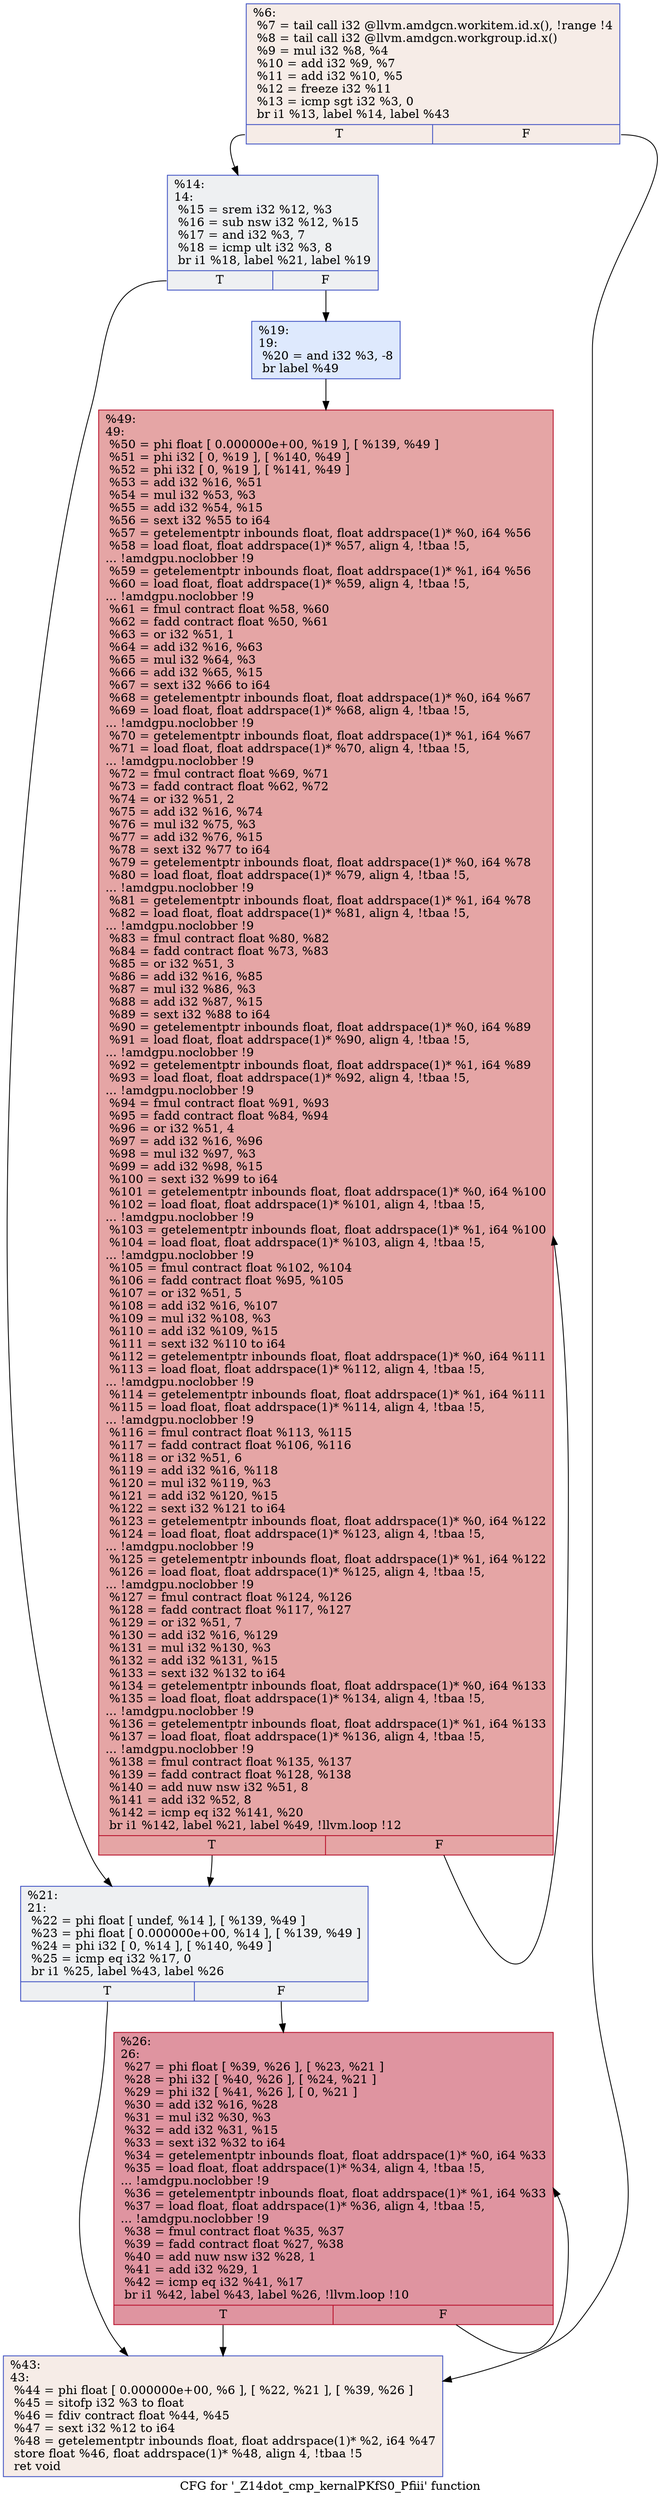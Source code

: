 digraph "CFG for '_Z14dot_cmp_kernalPKfS0_Pfiii' function" {
	label="CFG for '_Z14dot_cmp_kernalPKfS0_Pfiii' function";

	Node0x4ff7650 [shape=record,color="#3d50c3ff", style=filled, fillcolor="#ead5c970",label="{%6:\l  %7 = tail call i32 @llvm.amdgcn.workitem.id.x(), !range !4\l  %8 = tail call i32 @llvm.amdgcn.workgroup.id.x()\l  %9 = mul i32 %8, %4\l  %10 = add i32 %9, %7\l  %11 = add i32 %10, %5\l  %12 = freeze i32 %11\l  %13 = icmp sgt i32 %3, 0\l  br i1 %13, label %14, label %43\l|{<s0>T|<s1>F}}"];
	Node0x4ff7650:s0 -> Node0x4ff6880;
	Node0x4ff7650:s1 -> Node0x4ff8f20;
	Node0x4ff6880 [shape=record,color="#3d50c3ff", style=filled, fillcolor="#d9dce170",label="{%14:\l14:                                               \l  %15 = srem i32 %12, %3\l  %16 = sub nsw i32 %12, %15\l  %17 = and i32 %3, 7\l  %18 = icmp ult i32 %3, 8\l  br i1 %18, label %21, label %19\l|{<s0>T|<s1>F}}"];
	Node0x4ff6880:s0 -> Node0x4ff93b0;
	Node0x4ff6880:s1 -> Node0x4ff9400;
	Node0x4ff9400 [shape=record,color="#3d50c3ff", style=filled, fillcolor="#b5cdfa70",label="{%19:\l19:                                               \l  %20 = and i32 %3, -8\l  br label %49\l}"];
	Node0x4ff9400 -> Node0x4ff95d0;
	Node0x4ff93b0 [shape=record,color="#3d50c3ff", style=filled, fillcolor="#d9dce170",label="{%21:\l21:                                               \l  %22 = phi float [ undef, %14 ], [ %139, %49 ]\l  %23 = phi float [ 0.000000e+00, %14 ], [ %139, %49 ]\l  %24 = phi i32 [ 0, %14 ], [ %140, %49 ]\l  %25 = icmp eq i32 %17, 0\l  br i1 %25, label %43, label %26\l|{<s0>T|<s1>F}}"];
	Node0x4ff93b0:s0 -> Node0x4ff8f20;
	Node0x4ff93b0:s1 -> Node0x4ffa840;
	Node0x4ffa840 [shape=record,color="#b70d28ff", style=filled, fillcolor="#b70d2870",label="{%26:\l26:                                               \l  %27 = phi float [ %39, %26 ], [ %23, %21 ]\l  %28 = phi i32 [ %40, %26 ], [ %24, %21 ]\l  %29 = phi i32 [ %41, %26 ], [ 0, %21 ]\l  %30 = add i32 %16, %28\l  %31 = mul i32 %30, %3\l  %32 = add i32 %31, %15\l  %33 = sext i32 %32 to i64\l  %34 = getelementptr inbounds float, float addrspace(1)* %0, i64 %33\l  %35 = load float, float addrspace(1)* %34, align 4, !tbaa !5,\l... !amdgpu.noclobber !9\l  %36 = getelementptr inbounds float, float addrspace(1)* %1, i64 %33\l  %37 = load float, float addrspace(1)* %36, align 4, !tbaa !5,\l... !amdgpu.noclobber !9\l  %38 = fmul contract float %35, %37\l  %39 = fadd contract float %27, %38\l  %40 = add nuw nsw i32 %28, 1\l  %41 = add i32 %29, 1\l  %42 = icmp eq i32 %41, %17\l  br i1 %42, label %43, label %26, !llvm.loop !10\l|{<s0>T|<s1>F}}"];
	Node0x4ffa840:s0 -> Node0x4ff8f20;
	Node0x4ffa840:s1 -> Node0x4ffa840;
	Node0x4ff8f20 [shape=record,color="#3d50c3ff", style=filled, fillcolor="#ead5c970",label="{%43:\l43:                                               \l  %44 = phi float [ 0.000000e+00, %6 ], [ %22, %21 ], [ %39, %26 ]\l  %45 = sitofp i32 %3 to float\l  %46 = fdiv contract float %44, %45\l  %47 = sext i32 %12 to i64\l  %48 = getelementptr inbounds float, float addrspace(1)* %2, i64 %47\l  store float %46, float addrspace(1)* %48, align 4, !tbaa !5\l  ret void\l}"];
	Node0x4ff95d0 [shape=record,color="#b70d28ff", style=filled, fillcolor="#c5333470",label="{%49:\l49:                                               \l  %50 = phi float [ 0.000000e+00, %19 ], [ %139, %49 ]\l  %51 = phi i32 [ 0, %19 ], [ %140, %49 ]\l  %52 = phi i32 [ 0, %19 ], [ %141, %49 ]\l  %53 = add i32 %16, %51\l  %54 = mul i32 %53, %3\l  %55 = add i32 %54, %15\l  %56 = sext i32 %55 to i64\l  %57 = getelementptr inbounds float, float addrspace(1)* %0, i64 %56\l  %58 = load float, float addrspace(1)* %57, align 4, !tbaa !5,\l... !amdgpu.noclobber !9\l  %59 = getelementptr inbounds float, float addrspace(1)* %1, i64 %56\l  %60 = load float, float addrspace(1)* %59, align 4, !tbaa !5,\l... !amdgpu.noclobber !9\l  %61 = fmul contract float %58, %60\l  %62 = fadd contract float %50, %61\l  %63 = or i32 %51, 1\l  %64 = add i32 %16, %63\l  %65 = mul i32 %64, %3\l  %66 = add i32 %65, %15\l  %67 = sext i32 %66 to i64\l  %68 = getelementptr inbounds float, float addrspace(1)* %0, i64 %67\l  %69 = load float, float addrspace(1)* %68, align 4, !tbaa !5,\l... !amdgpu.noclobber !9\l  %70 = getelementptr inbounds float, float addrspace(1)* %1, i64 %67\l  %71 = load float, float addrspace(1)* %70, align 4, !tbaa !5,\l... !amdgpu.noclobber !9\l  %72 = fmul contract float %69, %71\l  %73 = fadd contract float %62, %72\l  %74 = or i32 %51, 2\l  %75 = add i32 %16, %74\l  %76 = mul i32 %75, %3\l  %77 = add i32 %76, %15\l  %78 = sext i32 %77 to i64\l  %79 = getelementptr inbounds float, float addrspace(1)* %0, i64 %78\l  %80 = load float, float addrspace(1)* %79, align 4, !tbaa !5,\l... !amdgpu.noclobber !9\l  %81 = getelementptr inbounds float, float addrspace(1)* %1, i64 %78\l  %82 = load float, float addrspace(1)* %81, align 4, !tbaa !5,\l... !amdgpu.noclobber !9\l  %83 = fmul contract float %80, %82\l  %84 = fadd contract float %73, %83\l  %85 = or i32 %51, 3\l  %86 = add i32 %16, %85\l  %87 = mul i32 %86, %3\l  %88 = add i32 %87, %15\l  %89 = sext i32 %88 to i64\l  %90 = getelementptr inbounds float, float addrspace(1)* %0, i64 %89\l  %91 = load float, float addrspace(1)* %90, align 4, !tbaa !5,\l... !amdgpu.noclobber !9\l  %92 = getelementptr inbounds float, float addrspace(1)* %1, i64 %89\l  %93 = load float, float addrspace(1)* %92, align 4, !tbaa !5,\l... !amdgpu.noclobber !9\l  %94 = fmul contract float %91, %93\l  %95 = fadd contract float %84, %94\l  %96 = or i32 %51, 4\l  %97 = add i32 %16, %96\l  %98 = mul i32 %97, %3\l  %99 = add i32 %98, %15\l  %100 = sext i32 %99 to i64\l  %101 = getelementptr inbounds float, float addrspace(1)* %0, i64 %100\l  %102 = load float, float addrspace(1)* %101, align 4, !tbaa !5,\l... !amdgpu.noclobber !9\l  %103 = getelementptr inbounds float, float addrspace(1)* %1, i64 %100\l  %104 = load float, float addrspace(1)* %103, align 4, !tbaa !5,\l... !amdgpu.noclobber !9\l  %105 = fmul contract float %102, %104\l  %106 = fadd contract float %95, %105\l  %107 = or i32 %51, 5\l  %108 = add i32 %16, %107\l  %109 = mul i32 %108, %3\l  %110 = add i32 %109, %15\l  %111 = sext i32 %110 to i64\l  %112 = getelementptr inbounds float, float addrspace(1)* %0, i64 %111\l  %113 = load float, float addrspace(1)* %112, align 4, !tbaa !5,\l... !amdgpu.noclobber !9\l  %114 = getelementptr inbounds float, float addrspace(1)* %1, i64 %111\l  %115 = load float, float addrspace(1)* %114, align 4, !tbaa !5,\l... !amdgpu.noclobber !9\l  %116 = fmul contract float %113, %115\l  %117 = fadd contract float %106, %116\l  %118 = or i32 %51, 6\l  %119 = add i32 %16, %118\l  %120 = mul i32 %119, %3\l  %121 = add i32 %120, %15\l  %122 = sext i32 %121 to i64\l  %123 = getelementptr inbounds float, float addrspace(1)* %0, i64 %122\l  %124 = load float, float addrspace(1)* %123, align 4, !tbaa !5,\l... !amdgpu.noclobber !9\l  %125 = getelementptr inbounds float, float addrspace(1)* %1, i64 %122\l  %126 = load float, float addrspace(1)* %125, align 4, !tbaa !5,\l... !amdgpu.noclobber !9\l  %127 = fmul contract float %124, %126\l  %128 = fadd contract float %117, %127\l  %129 = or i32 %51, 7\l  %130 = add i32 %16, %129\l  %131 = mul i32 %130, %3\l  %132 = add i32 %131, %15\l  %133 = sext i32 %132 to i64\l  %134 = getelementptr inbounds float, float addrspace(1)* %0, i64 %133\l  %135 = load float, float addrspace(1)* %134, align 4, !tbaa !5,\l... !amdgpu.noclobber !9\l  %136 = getelementptr inbounds float, float addrspace(1)* %1, i64 %133\l  %137 = load float, float addrspace(1)* %136, align 4, !tbaa !5,\l... !amdgpu.noclobber !9\l  %138 = fmul contract float %135, %137\l  %139 = fadd contract float %128, %138\l  %140 = add nuw nsw i32 %51, 8\l  %141 = add i32 %52, 8\l  %142 = icmp eq i32 %141, %20\l  br i1 %142, label %21, label %49, !llvm.loop !12\l|{<s0>T|<s1>F}}"];
	Node0x4ff95d0:s0 -> Node0x4ff93b0;
	Node0x4ff95d0:s1 -> Node0x4ff95d0;
}
